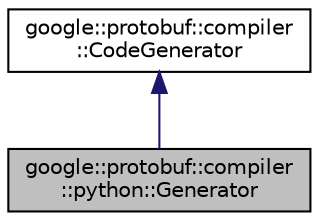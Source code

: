 digraph "google::protobuf::compiler::python::Generator"
{
 // LATEX_PDF_SIZE
  edge [fontname="Helvetica",fontsize="10",labelfontname="Helvetica",labelfontsize="10"];
  node [fontname="Helvetica",fontsize="10",shape=record];
  Node1 [label="google::protobuf::compiler\l::python::Generator",height=0.2,width=0.4,color="black", fillcolor="grey75", style="filled", fontcolor="black",tooltip=" "];
  Node2 -> Node1 [dir="back",color="midnightblue",fontsize="10",style="solid",fontname="Helvetica"];
  Node2 [label="google::protobuf::compiler\l::CodeGenerator",height=0.2,width=0.4,color="black", fillcolor="white", style="filled",URL="$classgoogle_1_1protobuf_1_1compiler_1_1CodeGenerator.html",tooltip=" "];
}
